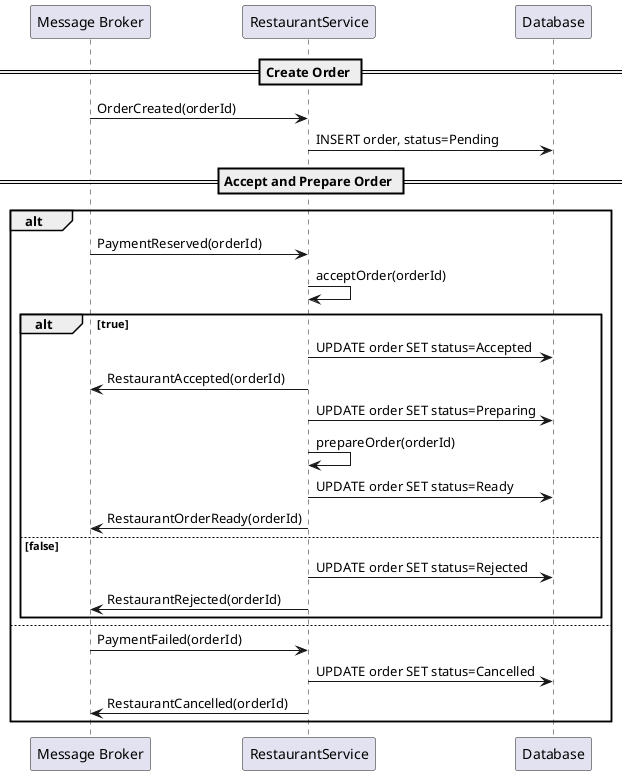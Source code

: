 @startuml

participant MQ as "Message Broker"
participant RestSvc as "RestaurantService"
participant DB as "Database"

== Create Order ==
MQ -> RestSvc : OrderCreated(orderId)
RestSvc -> DB : INSERT order, status=Pending

== Accept and Prepare Order ==
alt 
    MQ -> RestSvc : PaymentReserved(orderId)
    RestSvc -> RestSvc : acceptOrder(orderId)
    
    alt true
        RestSvc -> DB : UPDATE order SET status=Accepted
        RestSvc -> MQ : RestaurantAccepted(orderId)
        
        RestSvc -> DB : UPDATE order SET status=Preparing
            RestSvc -> RestSvc : prepareOrder(orderId)
            
            RestSvc -> DB : UPDATE order SET status=Ready
            RestSvc -> MQ : RestaurantOrderReady(orderId)
    else false
        RestSvc -> DB : UPDATE order SET status=Rejected
        RestSvc -> MQ : RestaurantRejected(orderId)
    end
  
else 
    MQ -> RestSvc : PaymentFailed(orderId)
    RestSvc -> DB : UPDATE order SET status=Cancelled
    RestSvc -> MQ : RestaurantCancelled(orderId)
end

@enduml